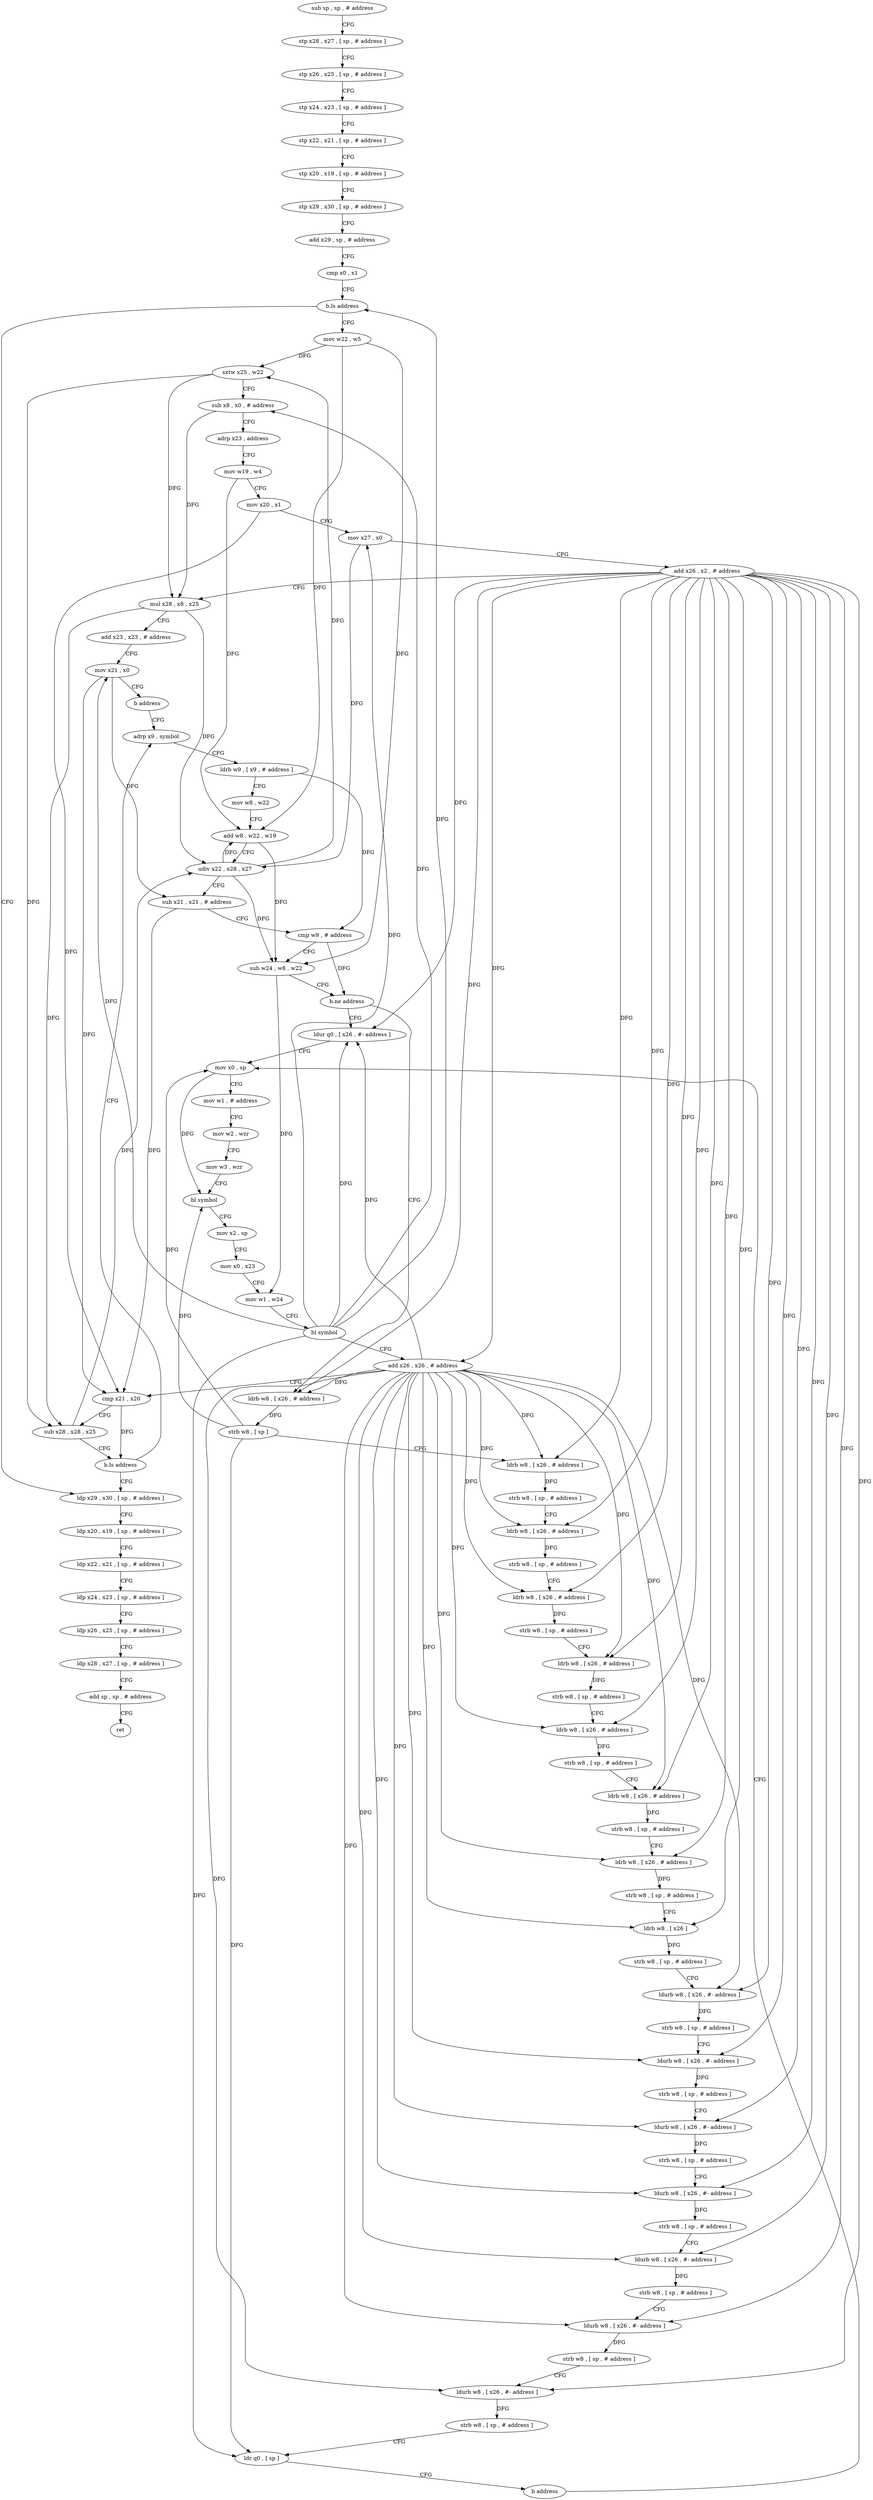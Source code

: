 digraph "func" {
"4212048" [label = "sub sp , sp , # address" ]
"4212052" [label = "stp x28 , x27 , [ sp , # address ]" ]
"4212056" [label = "stp x26 , x25 , [ sp , # address ]" ]
"4212060" [label = "stp x24 , x23 , [ sp , # address ]" ]
"4212064" [label = "stp x22 , x21 , [ sp , # address ]" ]
"4212068" [label = "stp x20 , x19 , [ sp , # address ]" ]
"4212072" [label = "stp x29 , x30 , [ sp , # address ]" ]
"4212076" [label = "add x29 , sp , # address" ]
"4212080" [label = "cmp x0 , x1" ]
"4212084" [label = "b.ls address" ]
"4212364" [label = "ldp x29 , x30 , [ sp , # address ]" ]
"4212088" [label = "mov w22 , w5" ]
"4212368" [label = "ldp x20 , x19 , [ sp , # address ]" ]
"4212372" [label = "ldp x22 , x21 , [ sp , # address ]" ]
"4212376" [label = "ldp x24 , x23 , [ sp , # address ]" ]
"4212380" [label = "ldp x26 , x25 , [ sp , # address ]" ]
"4212384" [label = "ldp x28 , x27 , [ sp , # address ]" ]
"4212388" [label = "add sp , sp , # address" ]
"4212392" [label = "ret" ]
"4212092" [label = "sxtw x25 , w22" ]
"4212096" [label = "sub x8 , x0 , # address" ]
"4212100" [label = "adrp x23 , address" ]
"4212104" [label = "mov w19 , w4" ]
"4212108" [label = "mov x20 , x1" ]
"4212112" [label = "mov x27 , x0" ]
"4212116" [label = "add x26 , x2 , # address" ]
"4212120" [label = "mul x28 , x8 , x25" ]
"4212124" [label = "add x23 , x23 , # address" ]
"4212128" [label = "mov x21 , x0" ]
"4212132" [label = "b address" ]
"4212192" [label = "adrp x9 , symbol" ]
"4212196" [label = "ldrb w9 , [ x9 , # address ]" ]
"4212200" [label = "mov w8 , w22" ]
"4212204" [label = "add w8 , w22 , w19" ]
"4212208" [label = "udiv x22 , x28 , x27" ]
"4212212" [label = "sub x21 , x21 , # address" ]
"4212216" [label = "cmp w9 , # address" ]
"4212220" [label = "sub w24 , w8 , w22" ]
"4212224" [label = "b.ne address" ]
"4212136" [label = "ldur q0 , [ x26 , #- address ]" ]
"4212228" [label = "ldrb w8 , [ x26 , # address ]" ]
"4212140" [label = "mov x0 , sp" ]
"4212232" [label = "strb w8 , [ sp ]" ]
"4212236" [label = "ldrb w8 , [ x26 , # address ]" ]
"4212240" [label = "strb w8 , [ sp , # address ]" ]
"4212244" [label = "ldrb w8 , [ x26 , # address ]" ]
"4212248" [label = "strb w8 , [ sp , # address ]" ]
"4212252" [label = "ldrb w8 , [ x26 , # address ]" ]
"4212256" [label = "strb w8 , [ sp , # address ]" ]
"4212260" [label = "ldrb w8 , [ x26 , # address ]" ]
"4212264" [label = "strb w8 , [ sp , # address ]" ]
"4212268" [label = "ldrb w8 , [ x26 , # address ]" ]
"4212272" [label = "strb w8 , [ sp , # address ]" ]
"4212276" [label = "ldrb w8 , [ x26 , # address ]" ]
"4212280" [label = "strb w8 , [ sp , # address ]" ]
"4212284" [label = "ldrb w8 , [ x26 , # address ]" ]
"4212288" [label = "strb w8 , [ sp , # address ]" ]
"4212292" [label = "ldrb w8 , [ x26 ]" ]
"4212296" [label = "strb w8 , [ sp , # address ]" ]
"4212300" [label = "ldurb w8 , [ x26 , #- address ]" ]
"4212304" [label = "strb w8 , [ sp , # address ]" ]
"4212308" [label = "ldurb w8 , [ x26 , #- address ]" ]
"4212312" [label = "strb w8 , [ sp , # address ]" ]
"4212316" [label = "ldurb w8 , [ x26 , #- address ]" ]
"4212320" [label = "strb w8 , [ sp , # address ]" ]
"4212324" [label = "ldurb w8 , [ x26 , #- address ]" ]
"4212328" [label = "strb w8 , [ sp , # address ]" ]
"4212332" [label = "ldurb w8 , [ x26 , #- address ]" ]
"4212336" [label = "strb w8 , [ sp , # address ]" ]
"4212340" [label = "ldurb w8 , [ x26 , #- address ]" ]
"4212344" [label = "strb w8 , [ sp , # address ]" ]
"4212348" [label = "ldurb w8 , [ x26 , #- address ]" ]
"4212352" [label = "strb w8 , [ sp , # address ]" ]
"4212356" [label = "ldr q0 , [ sp ]" ]
"4212360" [label = "b address" ]
"4212144" [label = "mov w1 , # address" ]
"4212148" [label = "mov w2 , wzr" ]
"4212152" [label = "mov w3 , wzr" ]
"4212156" [label = "bl symbol" ]
"4212160" [label = "mov x2 , sp" ]
"4212164" [label = "mov x0 , x23" ]
"4212168" [label = "mov w1 , w24" ]
"4212172" [label = "bl symbol" ]
"4212176" [label = "add x26 , x26 , # address" ]
"4212180" [label = "cmp x21 , x20" ]
"4212184" [label = "sub x28 , x28 , x25" ]
"4212188" [label = "b.ls address" ]
"4212048" -> "4212052" [ label = "CFG" ]
"4212052" -> "4212056" [ label = "CFG" ]
"4212056" -> "4212060" [ label = "CFG" ]
"4212060" -> "4212064" [ label = "CFG" ]
"4212064" -> "4212068" [ label = "CFG" ]
"4212068" -> "4212072" [ label = "CFG" ]
"4212072" -> "4212076" [ label = "CFG" ]
"4212076" -> "4212080" [ label = "CFG" ]
"4212080" -> "4212084" [ label = "CFG" ]
"4212084" -> "4212364" [ label = "CFG" ]
"4212084" -> "4212088" [ label = "CFG" ]
"4212364" -> "4212368" [ label = "CFG" ]
"4212088" -> "4212092" [ label = "DFG" ]
"4212088" -> "4212204" [ label = "DFG" ]
"4212088" -> "4212220" [ label = "DFG" ]
"4212368" -> "4212372" [ label = "CFG" ]
"4212372" -> "4212376" [ label = "CFG" ]
"4212376" -> "4212380" [ label = "CFG" ]
"4212380" -> "4212384" [ label = "CFG" ]
"4212384" -> "4212388" [ label = "CFG" ]
"4212388" -> "4212392" [ label = "CFG" ]
"4212092" -> "4212096" [ label = "CFG" ]
"4212092" -> "4212120" [ label = "DFG" ]
"4212092" -> "4212184" [ label = "DFG" ]
"4212096" -> "4212100" [ label = "CFG" ]
"4212096" -> "4212120" [ label = "DFG" ]
"4212100" -> "4212104" [ label = "CFG" ]
"4212104" -> "4212108" [ label = "CFG" ]
"4212104" -> "4212204" [ label = "DFG" ]
"4212108" -> "4212112" [ label = "CFG" ]
"4212108" -> "4212180" [ label = "DFG" ]
"4212112" -> "4212116" [ label = "CFG" ]
"4212112" -> "4212208" [ label = "DFG" ]
"4212116" -> "4212120" [ label = "CFG" ]
"4212116" -> "4212136" [ label = "DFG" ]
"4212116" -> "4212228" [ label = "DFG" ]
"4212116" -> "4212236" [ label = "DFG" ]
"4212116" -> "4212244" [ label = "DFG" ]
"4212116" -> "4212252" [ label = "DFG" ]
"4212116" -> "4212260" [ label = "DFG" ]
"4212116" -> "4212268" [ label = "DFG" ]
"4212116" -> "4212276" [ label = "DFG" ]
"4212116" -> "4212284" [ label = "DFG" ]
"4212116" -> "4212292" [ label = "DFG" ]
"4212116" -> "4212300" [ label = "DFG" ]
"4212116" -> "4212308" [ label = "DFG" ]
"4212116" -> "4212316" [ label = "DFG" ]
"4212116" -> "4212324" [ label = "DFG" ]
"4212116" -> "4212332" [ label = "DFG" ]
"4212116" -> "4212340" [ label = "DFG" ]
"4212116" -> "4212348" [ label = "DFG" ]
"4212116" -> "4212176" [ label = "DFG" ]
"4212120" -> "4212124" [ label = "CFG" ]
"4212120" -> "4212208" [ label = "DFG" ]
"4212120" -> "4212184" [ label = "DFG" ]
"4212124" -> "4212128" [ label = "CFG" ]
"4212128" -> "4212132" [ label = "CFG" ]
"4212128" -> "4212212" [ label = "DFG" ]
"4212128" -> "4212180" [ label = "DFG" ]
"4212132" -> "4212192" [ label = "CFG" ]
"4212192" -> "4212196" [ label = "CFG" ]
"4212196" -> "4212200" [ label = "CFG" ]
"4212196" -> "4212216" [ label = "DFG" ]
"4212200" -> "4212204" [ label = "CFG" ]
"4212204" -> "4212208" [ label = "CFG" ]
"4212204" -> "4212220" [ label = "DFG" ]
"4212208" -> "4212212" [ label = "CFG" ]
"4212208" -> "4212092" [ label = "DFG" ]
"4212208" -> "4212204" [ label = "DFG" ]
"4212208" -> "4212220" [ label = "DFG" ]
"4212212" -> "4212216" [ label = "CFG" ]
"4212212" -> "4212180" [ label = "DFG" ]
"4212216" -> "4212220" [ label = "CFG" ]
"4212216" -> "4212224" [ label = "DFG" ]
"4212220" -> "4212224" [ label = "CFG" ]
"4212220" -> "4212168" [ label = "DFG" ]
"4212224" -> "4212136" [ label = "CFG" ]
"4212224" -> "4212228" [ label = "CFG" ]
"4212136" -> "4212140" [ label = "CFG" ]
"4212228" -> "4212232" [ label = "DFG" ]
"4212140" -> "4212144" [ label = "CFG" ]
"4212140" -> "4212156" [ label = "DFG" ]
"4212232" -> "4212236" [ label = "CFG" ]
"4212232" -> "4212356" [ label = "DFG" ]
"4212232" -> "4212156" [ label = "DFG" ]
"4212232" -> "4212140" [ label = "DFG" ]
"4212236" -> "4212240" [ label = "DFG" ]
"4212240" -> "4212244" [ label = "CFG" ]
"4212244" -> "4212248" [ label = "DFG" ]
"4212248" -> "4212252" [ label = "CFG" ]
"4212252" -> "4212256" [ label = "DFG" ]
"4212256" -> "4212260" [ label = "CFG" ]
"4212260" -> "4212264" [ label = "DFG" ]
"4212264" -> "4212268" [ label = "CFG" ]
"4212268" -> "4212272" [ label = "DFG" ]
"4212272" -> "4212276" [ label = "CFG" ]
"4212276" -> "4212280" [ label = "DFG" ]
"4212280" -> "4212284" [ label = "CFG" ]
"4212284" -> "4212288" [ label = "DFG" ]
"4212288" -> "4212292" [ label = "CFG" ]
"4212292" -> "4212296" [ label = "DFG" ]
"4212296" -> "4212300" [ label = "CFG" ]
"4212300" -> "4212304" [ label = "DFG" ]
"4212304" -> "4212308" [ label = "CFG" ]
"4212308" -> "4212312" [ label = "DFG" ]
"4212312" -> "4212316" [ label = "CFG" ]
"4212316" -> "4212320" [ label = "DFG" ]
"4212320" -> "4212324" [ label = "CFG" ]
"4212324" -> "4212328" [ label = "DFG" ]
"4212328" -> "4212332" [ label = "CFG" ]
"4212332" -> "4212336" [ label = "DFG" ]
"4212336" -> "4212340" [ label = "CFG" ]
"4212340" -> "4212344" [ label = "DFG" ]
"4212344" -> "4212348" [ label = "CFG" ]
"4212348" -> "4212352" [ label = "DFG" ]
"4212352" -> "4212356" [ label = "CFG" ]
"4212356" -> "4212360" [ label = "CFG" ]
"4212360" -> "4212140" [ label = "CFG" ]
"4212144" -> "4212148" [ label = "CFG" ]
"4212148" -> "4212152" [ label = "CFG" ]
"4212152" -> "4212156" [ label = "CFG" ]
"4212156" -> "4212160" [ label = "CFG" ]
"4212160" -> "4212164" [ label = "CFG" ]
"4212164" -> "4212168" [ label = "CFG" ]
"4212168" -> "4212172" [ label = "CFG" ]
"4212172" -> "4212176" [ label = "CFG" ]
"4212172" -> "4212096" [ label = "DFG" ]
"4212172" -> "4212112" [ label = "DFG" ]
"4212172" -> "4212128" [ label = "DFG" ]
"4212172" -> "4212084" [ label = "DFG" ]
"4212172" -> "4212136" [ label = "DFG" ]
"4212172" -> "4212356" [ label = "DFG" ]
"4212176" -> "4212180" [ label = "CFG" ]
"4212176" -> "4212136" [ label = "DFG" ]
"4212176" -> "4212228" [ label = "DFG" ]
"4212176" -> "4212236" [ label = "DFG" ]
"4212176" -> "4212244" [ label = "DFG" ]
"4212176" -> "4212252" [ label = "DFG" ]
"4212176" -> "4212260" [ label = "DFG" ]
"4212176" -> "4212268" [ label = "DFG" ]
"4212176" -> "4212276" [ label = "DFG" ]
"4212176" -> "4212284" [ label = "DFG" ]
"4212176" -> "4212292" [ label = "DFG" ]
"4212176" -> "4212300" [ label = "DFG" ]
"4212176" -> "4212308" [ label = "DFG" ]
"4212176" -> "4212316" [ label = "DFG" ]
"4212176" -> "4212324" [ label = "DFG" ]
"4212176" -> "4212332" [ label = "DFG" ]
"4212176" -> "4212340" [ label = "DFG" ]
"4212176" -> "4212348" [ label = "DFG" ]
"4212180" -> "4212184" [ label = "CFG" ]
"4212180" -> "4212188" [ label = "DFG" ]
"4212184" -> "4212188" [ label = "CFG" ]
"4212184" -> "4212208" [ label = "DFG" ]
"4212188" -> "4212364" [ label = "CFG" ]
"4212188" -> "4212192" [ label = "CFG" ]
}
